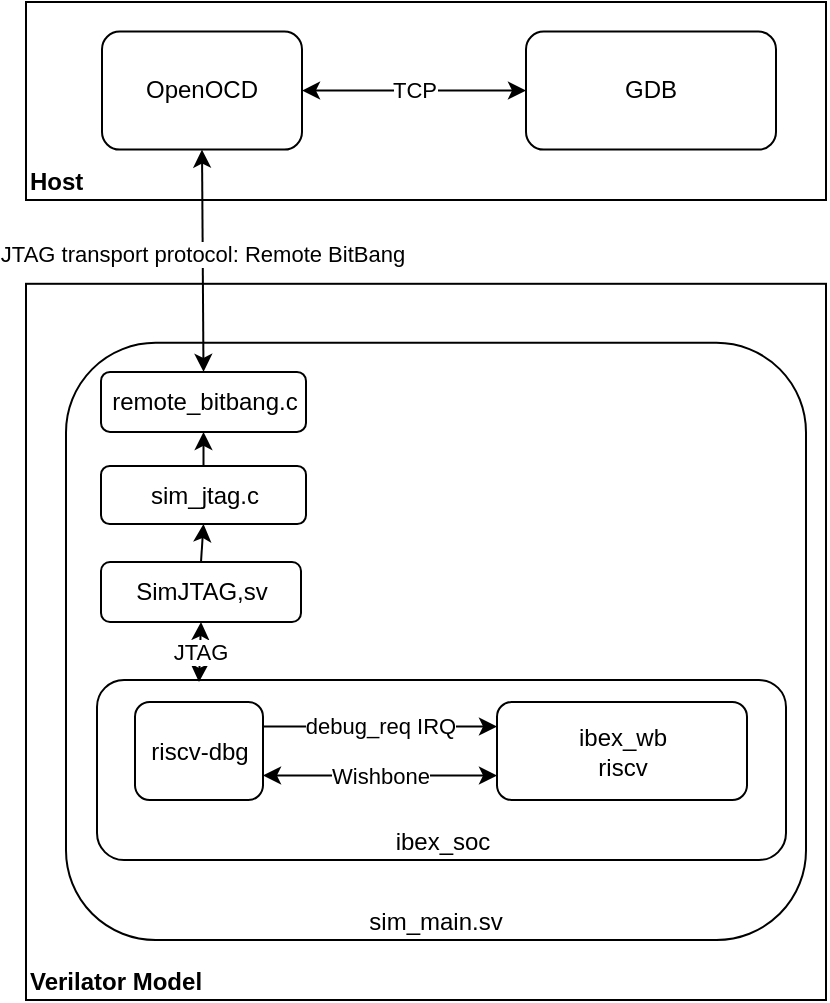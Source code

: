 <mxfile version="19.0.3" type="device"><diagram id="hv3-Hed1GBjefoJO56m1" name="Page-1"><mxGraphModel dx="1038" dy="641" grid="1" gridSize="10" guides="1" tooltips="1" connect="1" arrows="1" fold="1" page="1" pageScale="1" pageWidth="850" pageHeight="1100" math="0" shadow="0"><root><mxCell id="0"/><mxCell id="1" parent="0"/><mxCell id="XIbHLAKuWgeAx4mrb2kN-16" value="Verilator Model" style="rounded=0;whiteSpace=wrap;html=1;align=left;verticalAlign=bottom;fontStyle=1" parent="1" vertex="1"><mxGeometry x="200" y="281.9" width="400" height="358.1" as="geometry"/></mxCell><mxCell id="XIbHLAKuWgeAx4mrb2kN-2" value="sim_main.sv" style="rounded=1;whiteSpace=wrap;html=1;verticalAlign=bottom;" parent="1" vertex="1"><mxGeometry x="220" y="311.43" width="370" height="298.57" as="geometry"/></mxCell><mxCell id="R6T4qDSxYXe7IOwAyNy4-6" value="ibex_soc" style="rounded=1;whiteSpace=wrap;html=1;verticalAlign=bottom;" parent="1" vertex="1"><mxGeometry x="235.5" y="480" width="344.5" height="90" as="geometry"/></mxCell><mxCell id="XIbHLAKuWgeAx4mrb2kN-15" value="Host" style="rounded=0;whiteSpace=wrap;html=1;verticalAlign=bottom;align=left;fontStyle=1" parent="1" vertex="1"><mxGeometry x="200" y="141" width="400" height="99" as="geometry"/></mxCell><mxCell id="XIbHLAKuWgeAx4mrb2kN-3" value="ibex_wb&lt;br&gt;riscv" style="rounded=1;whiteSpace=wrap;html=1;" parent="1" vertex="1"><mxGeometry x="435.5" y="491" width="125" height="49" as="geometry"/></mxCell><mxCell id="XIbHLAKuWgeAx4mrb2kN-10" value="JTAG transport protocol: Remote BitBang" style="endArrow=classic;startArrow=classic;html=1;rounded=0;exitX=0.5;exitY=0;exitDx=0;exitDy=0;entryX=0.5;entryY=1;entryDx=0;entryDy=0;" parent="1" source="R6T4qDSxYXe7IOwAyNy4-1" target="XIbHLAKuWgeAx4mrb2kN-11" edge="1"><mxGeometry x="0.06" width="50" height="50" relative="1" as="geometry"><mxPoint x="250" y="208.095" as="sourcePoint"/><mxPoint x="275" y="134.286" as="targetPoint"/><mxPoint as="offset"/></mxGeometry></mxCell><mxCell id="XIbHLAKuWgeAx4mrb2kN-11" value="OpenOCD" style="rounded=1;whiteSpace=wrap;html=1;" parent="1" vertex="1"><mxGeometry x="238" y="155.762" width="100" height="59.048" as="geometry"/></mxCell><mxCell id="XIbHLAKuWgeAx4mrb2kN-12" value="GDB" style="rounded=1;whiteSpace=wrap;html=1;" parent="1" vertex="1"><mxGeometry x="450" y="155.762" width="125" height="59.048" as="geometry"/></mxCell><mxCell id="XIbHLAKuWgeAx4mrb2kN-13" value="TCP" style="endArrow=classic;startArrow=classic;html=1;rounded=0;exitX=1;exitY=0.5;exitDx=0;exitDy=0;entryX=0;entryY=0.5;entryDx=0;entryDy=0;" parent="1" source="XIbHLAKuWgeAx4mrb2kN-11" target="XIbHLAKuWgeAx4mrb2kN-12" edge="1"><mxGeometry width="50" height="50" relative="1" as="geometry"><mxPoint x="350" y="229.571" as="sourcePoint"/><mxPoint x="412.5" y="155.762" as="targetPoint"/></mxGeometry></mxCell><mxCell id="R6T4qDSxYXe7IOwAyNy4-1" value="remote_bitbang.c" style="rounded=1;whiteSpace=wrap;html=1;" parent="1" vertex="1"><mxGeometry x="237.5" y="325.95" width="102.5" height="30" as="geometry"/></mxCell><mxCell id="R6T4qDSxYXe7IOwAyNy4-2" value="sim_jtag.c" style="rounded=1;whiteSpace=wrap;html=1;" parent="1" vertex="1"><mxGeometry x="237.5" y="373" width="102.5" height="29" as="geometry"/></mxCell><mxCell id="R6T4qDSxYXe7IOwAyNy4-3" value="SimJTAG,sv" style="rounded=1;whiteSpace=wrap;html=1;" parent="1" vertex="1"><mxGeometry x="237.5" y="421" width="100" height="30" as="geometry"/></mxCell><mxCell id="R6T4qDSxYXe7IOwAyNy4-4" value="" style="endArrow=classic;html=1;rounded=0;exitX=0.5;exitY=0;exitDx=0;exitDy=0;entryX=0.5;entryY=1;entryDx=0;entryDy=0;" parent="1" source="R6T4qDSxYXe7IOwAyNy4-3" target="R6T4qDSxYXe7IOwAyNy4-2" edge="1"><mxGeometry width="50" height="50" relative="1" as="geometry"><mxPoint x="130" y="501" as="sourcePoint"/><mxPoint x="180" y="451" as="targetPoint"/></mxGeometry></mxCell><mxCell id="R6T4qDSxYXe7IOwAyNy4-5" value="" style="endArrow=classic;html=1;rounded=0;exitX=0.5;exitY=0;exitDx=0;exitDy=0;entryX=0.5;entryY=1;entryDx=0;entryDy=0;" parent="1" source="R6T4qDSxYXe7IOwAyNy4-2" target="R6T4qDSxYXe7IOwAyNy4-1" edge="1"><mxGeometry width="50" height="50" relative="1" as="geometry"><mxPoint x="90" y="390" as="sourcePoint"/><mxPoint x="140" y="340" as="targetPoint"/></mxGeometry></mxCell><mxCell id="R6T4qDSxYXe7IOwAyNy4-7" value="riscv-dbg" style="rounded=1;whiteSpace=wrap;html=1;" parent="1" vertex="1"><mxGeometry x="254.5" y="491" width="64" height="49" as="geometry"/></mxCell><mxCell id="R6T4qDSxYXe7IOwAyNy4-9" value="JTAG" style="endArrow=classic;startArrow=classic;html=1;rounded=0;entryX=0.5;entryY=1;entryDx=0;entryDy=0;exitX=0.5;exitY=0;exitDx=0;exitDy=0;" parent="1" target="R6T4qDSxYXe7IOwAyNy4-3" edge="1"><mxGeometry width="50" height="50" relative="1" as="geometry"><mxPoint x="286.5" y="481" as="sourcePoint"/><mxPoint x="200" y="451" as="targetPoint"/></mxGeometry></mxCell><mxCell id="XIbHLAKuWgeAx4mrb2kN-4" value="Wishbone" style="endArrow=classic;startArrow=classic;html=1;rounded=0;exitX=1;exitY=0.75;exitDx=0;exitDy=0;entryX=0;entryY=0.75;entryDx=0;entryDy=0;" parent="1" source="R6T4qDSxYXe7IOwAyNy4-7" target="XIbHLAKuWgeAx4mrb2kN-3" edge="1"><mxGeometry width="50" height="50" relative="1" as="geometry"><mxPoint x="350" y="354.238" as="sourcePoint"/><mxPoint x="450" y="354.238" as="targetPoint"/></mxGeometry></mxCell><mxCell id="XIbHLAKuWgeAx4mrb2kN-17" value="debug_req IRQ" style="endArrow=classic;html=1;rounded=0;exitX=1;exitY=0.25;exitDx=0;exitDy=0;entryX=0;entryY=0.25;entryDx=0;entryDy=0;" parent="1" source="R6T4qDSxYXe7IOwAyNy4-7" target="XIbHLAKuWgeAx4mrb2kN-3" edge="1"><mxGeometry width="50" height="50" relative="1" as="geometry"><mxPoint x="375" y="370.476" as="sourcePoint"/><mxPoint x="437.5" y="296.667" as="targetPoint"/></mxGeometry></mxCell></root></mxGraphModel></diagram></mxfile>